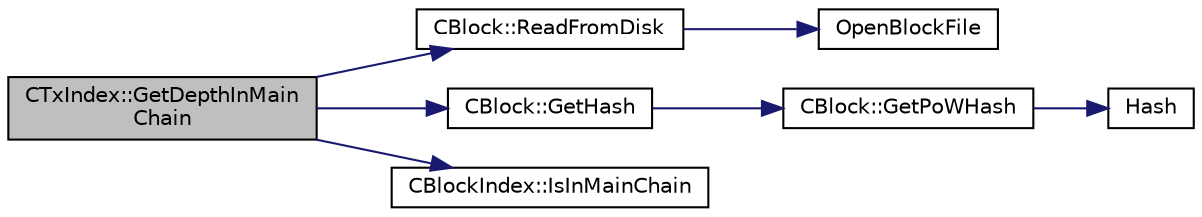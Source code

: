 digraph "CTxIndex::GetDepthInMainChain"
{
  edge [fontname="Helvetica",fontsize="10",labelfontname="Helvetica",labelfontsize="10"];
  node [fontname="Helvetica",fontsize="10",shape=record];
  rankdir="LR";
  Node4 [label="CTxIndex::GetDepthInMain\lChain",height=0.2,width=0.4,color="black", fillcolor="grey75", style="filled", fontcolor="black"];
  Node4 -> Node5 [color="midnightblue",fontsize="10",style="solid",fontname="Helvetica"];
  Node5 [label="CBlock::ReadFromDisk",height=0.2,width=0.4,color="black", fillcolor="white", style="filled",URL="$class_c_block.html#a77a1b1e9902e1e557d762f5a5f325cd8"];
  Node5 -> Node6 [color="midnightblue",fontsize="10",style="solid",fontname="Helvetica"];
  Node6 [label="OpenBlockFile",height=0.2,width=0.4,color="black", fillcolor="white", style="filled",URL="$main_8h.html#acaa494f20aefb99c5f5f9022a97d0040"];
  Node4 -> Node7 [color="midnightblue",fontsize="10",style="solid",fontname="Helvetica"];
  Node7 [label="CBlock::GetHash",height=0.2,width=0.4,color="black", fillcolor="white", style="filled",URL="$class_c_block.html#a681acf1fa72ec2ed6c83ea5afc14e0f3"];
  Node7 -> Node8 [color="midnightblue",fontsize="10",style="solid",fontname="Helvetica"];
  Node8 [label="CBlock::GetPoWHash",height=0.2,width=0.4,color="black", fillcolor="white", style="filled",URL="$class_c_block.html#af203beb528a62ec30b0453cf5d860044"];
  Node8 -> Node9 [color="midnightblue",fontsize="10",style="solid",fontname="Helvetica"];
  Node9 [label="Hash",height=0.2,width=0.4,color="black", fillcolor="white", style="filled",URL="$hash_8h.html#ab3f6c437460137530d86e09c2c102e99"];
  Node4 -> Node10 [color="midnightblue",fontsize="10",style="solid",fontname="Helvetica"];
  Node10 [label="CBlockIndex::IsInMainChain",height=0.2,width=0.4,color="black", fillcolor="white", style="filled",URL="$class_c_block_index.html#af4f055accf83016b226fd969e4de8fd7"];
}
